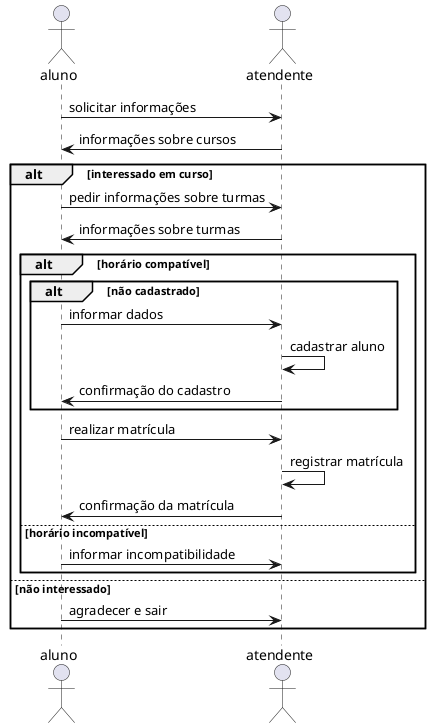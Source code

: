 @startuml
actor aluno
actor atendente

aluno -> atendente: solicitar informações
atendente -> aluno: informações sobre cursos

alt interessado em curso
    aluno -> atendente: pedir informações sobre turmas
    atendente -> aluno: informações sobre turmas

    alt horário compatível
        alt não cadastrado
            aluno -> atendente: informar dados
            atendente -> atendente: cadastrar aluno
            atendente -> aluno: confirmação do cadastro
        end

        aluno -> atendente: realizar matrícula
        atendente -> atendente: registrar matrícula
        atendente -> aluno: confirmação da matrícula
    else horário incompatível
        aluno -> atendente: informar incompatibilidade
    end
else não interessado
    aluno -> atendente: agradecer e sair
end
@enduml
